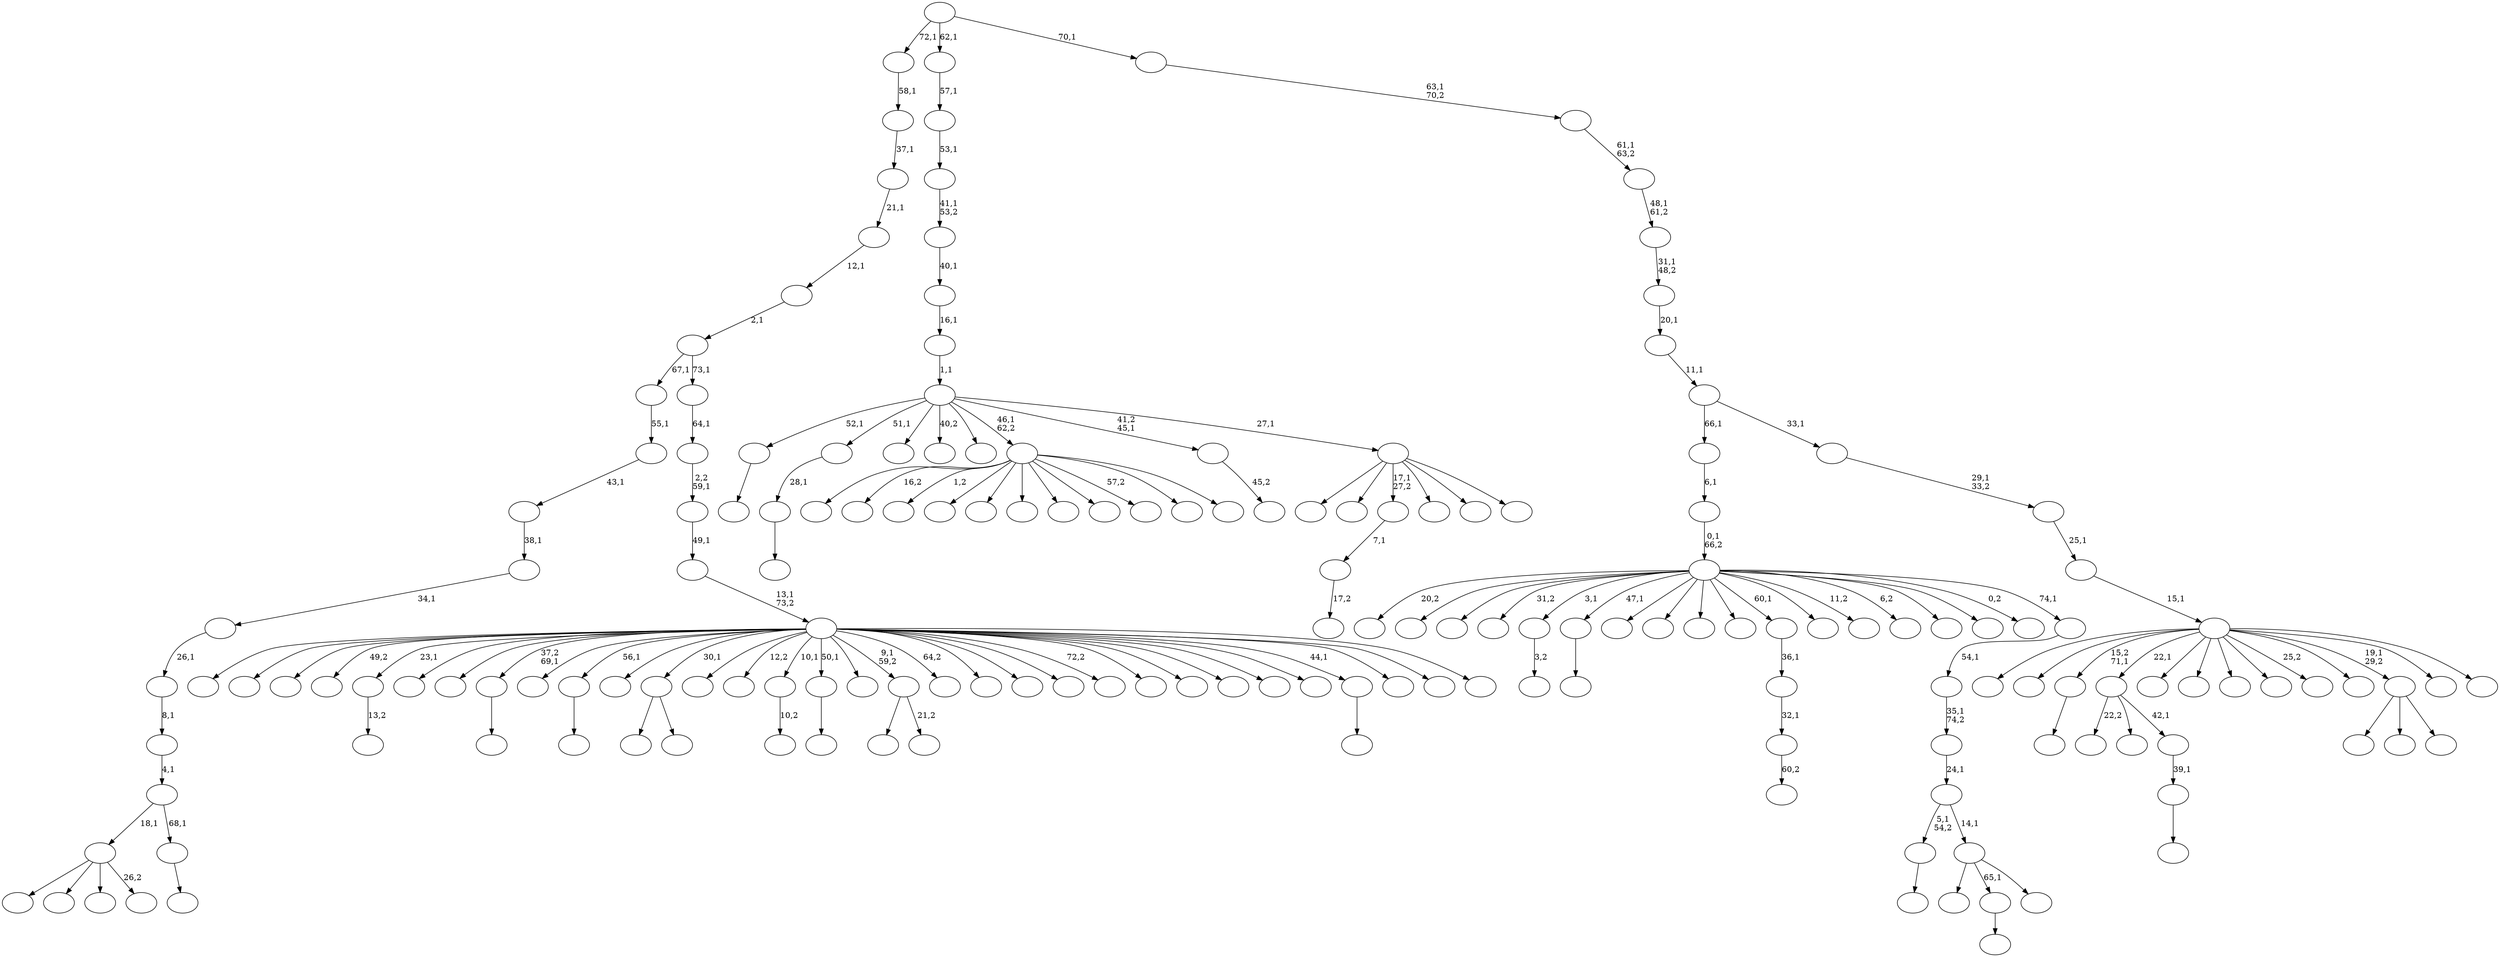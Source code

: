 digraph T {
	175 [label=""]
	174 [label=""]
	173 [label=""]
	172 [label=""]
	171 [label=""]
	170 [label=""]
	169 [label=""]
	168 [label=""]
	167 [label=""]
	166 [label=""]
	165 [label=""]
	164 [label=""]
	163 [label=""]
	162 [label=""]
	161 [label=""]
	160 [label=""]
	159 [label=""]
	158 [label=""]
	157 [label=""]
	156 [label=""]
	155 [label=""]
	154 [label=""]
	153 [label=""]
	152 [label=""]
	151 [label=""]
	150 [label=""]
	149 [label=""]
	148 [label=""]
	147 [label=""]
	146 [label=""]
	145 [label=""]
	144 [label=""]
	143 [label=""]
	142 [label=""]
	141 [label=""]
	140 [label=""]
	139 [label=""]
	138 [label=""]
	137 [label=""]
	136 [label=""]
	135 [label=""]
	134 [label=""]
	133 [label=""]
	132 [label=""]
	131 [label=""]
	130 [label=""]
	129 [label=""]
	128 [label=""]
	127 [label=""]
	126 [label=""]
	125 [label=""]
	124 [label=""]
	123 [label=""]
	122 [label=""]
	121 [label=""]
	120 [label=""]
	119 [label=""]
	118 [label=""]
	117 [label=""]
	116 [label=""]
	115 [label=""]
	114 [label=""]
	113 [label=""]
	112 [label=""]
	111 [label=""]
	110 [label=""]
	109 [label=""]
	108 [label=""]
	107 [label=""]
	106 [label=""]
	105 [label=""]
	104 [label=""]
	103 [label=""]
	102 [label=""]
	101 [label=""]
	100 [label=""]
	99 [label=""]
	98 [label=""]
	97 [label=""]
	96 [label=""]
	95 [label=""]
	94 [label=""]
	93 [label=""]
	92 [label=""]
	91 [label=""]
	90 [label=""]
	89 [label=""]
	88 [label=""]
	87 [label=""]
	86 [label=""]
	85 [label=""]
	84 [label=""]
	83 [label=""]
	82 [label=""]
	81 [label=""]
	80 [label=""]
	79 [label=""]
	78 [label=""]
	77 [label=""]
	76 [label=""]
	75 [label=""]
	74 [label=""]
	73 [label=""]
	72 [label=""]
	71 [label=""]
	70 [label=""]
	69 [label=""]
	68 [label=""]
	67 [label=""]
	66 [label=""]
	65 [label=""]
	64 [label=""]
	63 [label=""]
	62 [label=""]
	61 [label=""]
	60 [label=""]
	59 [label=""]
	58 [label=""]
	57 [label=""]
	56 [label=""]
	55 [label=""]
	54 [label=""]
	53 [label=""]
	52 [label=""]
	51 [label=""]
	50 [label=""]
	49 [label=""]
	48 [label=""]
	47 [label=""]
	46 [label=""]
	45 [label=""]
	44 [label=""]
	43 [label=""]
	42 [label=""]
	41 [label=""]
	40 [label=""]
	39 [label=""]
	38 [label=""]
	37 [label=""]
	36 [label=""]
	35 [label=""]
	34 [label=""]
	33 [label=""]
	32 [label=""]
	31 [label=""]
	30 [label=""]
	29 [label=""]
	28 [label=""]
	27 [label=""]
	26 [label=""]
	25 [label=""]
	24 [label=""]
	23 [label=""]
	22 [label=""]
	21 [label=""]
	20 [label=""]
	19 [label=""]
	18 [label=""]
	17 [label=""]
	16 [label=""]
	15 [label=""]
	14 [label=""]
	13 [label=""]
	12 [label=""]
	11 [label=""]
	10 [label=""]
	9 [label=""]
	8 [label=""]
	7 [label=""]
	6 [label=""]
	5 [label=""]
	4 [label=""]
	3 [label=""]
	2 [label=""]
	1 [label=""]
	0 [label=""]
	162 -> 163 [label=""]
	159 -> 160 [label=""]
	158 -> 159 [label="28,1"]
	149 -> 150 [label="13,2"]
	142 -> 143 [label="3,2"]
	139 -> 140 [label=""]
	136 -> 137 [label="17,2"]
	135 -> 136 [label="7,1"]
	131 -> 132 [label=""]
	127 -> 128 [label=""]
	121 -> 122 [label=""]
	117 -> 118 [label=""]
	116 -> 117 [label="39,1"]
	115 -> 156 [label="22,2"]
	115 -> 151 [label=""]
	115 -> 116 [label="42,1"]
	109 -> 154 [label=""]
	109 -> 110 [label=""]
	105 -> 174 [label=""]
	105 -> 165 [label="16,2"]
	105 -> 155 [label="1,2"]
	105 -> 146 [label=""]
	105 -> 134 [label=""]
	105 -> 130 [label=""]
	105 -> 125 [label=""]
	105 -> 124 [label=""]
	105 -> 113 [label="57,2"]
	105 -> 112 [label=""]
	105 -> 106 [label=""]
	103 -> 104 [label="10,2"]
	100 -> 101 [label="60,2"]
	99 -> 100 [label="32,1"]
	98 -> 99 [label="36,1"]
	94 -> 95 [label=""]
	91 -> 166 [label=""]
	91 -> 92 [label="21,2"]
	86 -> 87 [label=""]
	82 -> 83 [label="45,2"]
	69 -> 148 [label=""]
	69 -> 141 [label=""]
	69 -> 79 [label=""]
	69 -> 70 [label="26,2"]
	67 -> 68 [label=""]
	66 -> 69 [label="18,1"]
	66 -> 67 [label="68,1"]
	65 -> 66 [label="4,1"]
	64 -> 65 [label="8,1"]
	63 -> 64 [label="26,1"]
	62 -> 63 [label="34,1"]
	61 -> 62 [label="38,1"]
	60 -> 61 [label="43,1"]
	59 -> 60 [label="55,1"]
	52 -> 172 [label=""]
	52 -> 164 [label=""]
	52 -> 53 [label=""]
	47 -> 48 [label=""]
	44 -> 45 [label=""]
	42 -> 58 [label=""]
	42 -> 44 [label="65,1"]
	42 -> 43 [label=""]
	41 -> 86 [label="5,1\n54,2"]
	41 -> 42 [label="14,1"]
	40 -> 41 [label="24,1"]
	39 -> 40 [label="35,1\n74,2"]
	38 -> 39 [label="54,1"]
	37 -> 171 [label="20,2"]
	37 -> 168 [label=""]
	37 -> 161 [label=""]
	37 -> 144 [label="31,2"]
	37 -> 142 [label="3,1"]
	37 -> 139 [label="47,1"]
	37 -> 138 [label=""]
	37 -> 120 [label=""]
	37 -> 119 [label=""]
	37 -> 102 [label=""]
	37 -> 98 [label="60,1"]
	37 -> 96 [label=""]
	37 -> 85 [label="11,2"]
	37 -> 80 [label="6,2"]
	37 -> 72 [label=""]
	37 -> 56 [label=""]
	37 -> 49 [label="0,2"]
	37 -> 38 [label="74,1"]
	36 -> 37 [label="0,1\n66,2"]
	35 -> 36 [label="6,1"]
	32 -> 173 [label=""]
	32 -> 170 [label=""]
	32 -> 169 [label=""]
	32 -> 153 [label="49,2"]
	32 -> 149 [label="23,1"]
	32 -> 147 [label=""]
	32 -> 145 [label=""]
	32 -> 127 [label="37,2\n69,1"]
	32 -> 126 [label=""]
	32 -> 121 [label="56,1"]
	32 -> 111 [label=""]
	32 -> 109 [label="30,1"]
	32 -> 108 [label=""]
	32 -> 107 [label="12,2"]
	32 -> 103 [label="10,1"]
	32 -> 94 [label="50,1"]
	32 -> 93 [label=""]
	32 -> 91 [label="9,1\n59,2"]
	32 -> 90 [label="64,2"]
	32 -> 89 [label=""]
	32 -> 84 [label=""]
	32 -> 81 [label=""]
	32 -> 78 [label="72,2"]
	32 -> 76 [label=""]
	32 -> 74 [label=""]
	32 -> 71 [label=""]
	32 -> 57 [label=""]
	32 -> 51 [label=""]
	32 -> 47 [label="44,1"]
	32 -> 46 [label=""]
	32 -> 34 [label=""]
	32 -> 33 [label=""]
	31 -> 32 [label="13,1\n73,2"]
	30 -> 31 [label="49,1"]
	29 -> 30 [label="2,2\n59,1"]
	28 -> 29 [label="64,1"]
	27 -> 59 [label="67,1"]
	27 -> 28 [label="73,1"]
	26 -> 27 [label="2,1"]
	25 -> 26 [label="12,1"]
	24 -> 25 [label="21,1"]
	23 -> 24 [label="37,1"]
	22 -> 23 [label="58,1"]
	20 -> 175 [label=""]
	20 -> 152 [label=""]
	20 -> 135 [label="17,1\n27,2"]
	20 -> 123 [label=""]
	20 -> 97 [label=""]
	20 -> 21 [label=""]
	19 -> 162 [label="52,1"]
	19 -> 158 [label="51,1"]
	19 -> 157 [label=""]
	19 -> 129 [label="40,2"]
	19 -> 114 [label=""]
	19 -> 105 [label="46,1\n62,2"]
	19 -> 82 [label="41,2\n45,1"]
	19 -> 20 [label="27,1"]
	18 -> 19 [label="1,1"]
	17 -> 18 [label="16,1"]
	16 -> 17 [label="40,1"]
	15 -> 16 [label="41,1\n53,2"]
	14 -> 15 [label="53,1"]
	13 -> 14 [label="57,1"]
	11 -> 167 [label=""]
	11 -> 133 [label=""]
	11 -> 131 [label="15,2\n71,1"]
	11 -> 115 [label="22,1"]
	11 -> 88 [label=""]
	11 -> 77 [label=""]
	11 -> 75 [label=""]
	11 -> 73 [label=""]
	11 -> 55 [label="25,2"]
	11 -> 54 [label=""]
	11 -> 52 [label="19,1\n29,2"]
	11 -> 50 [label=""]
	11 -> 12 [label=""]
	10 -> 11 [label="15,1"]
	9 -> 10 [label="25,1"]
	8 -> 9 [label="29,1\n33,2"]
	7 -> 35 [label="66,1"]
	7 -> 8 [label="33,1"]
	6 -> 7 [label="11,1"]
	5 -> 6 [label="20,1"]
	4 -> 5 [label="31,1\n48,2"]
	3 -> 4 [label="48,1\n61,2"]
	2 -> 3 [label="61,1\n63,2"]
	1 -> 2 [label="63,1\n70,2"]
	0 -> 22 [label="72,1"]
	0 -> 13 [label="62,1"]
	0 -> 1 [label="70,1"]
}
